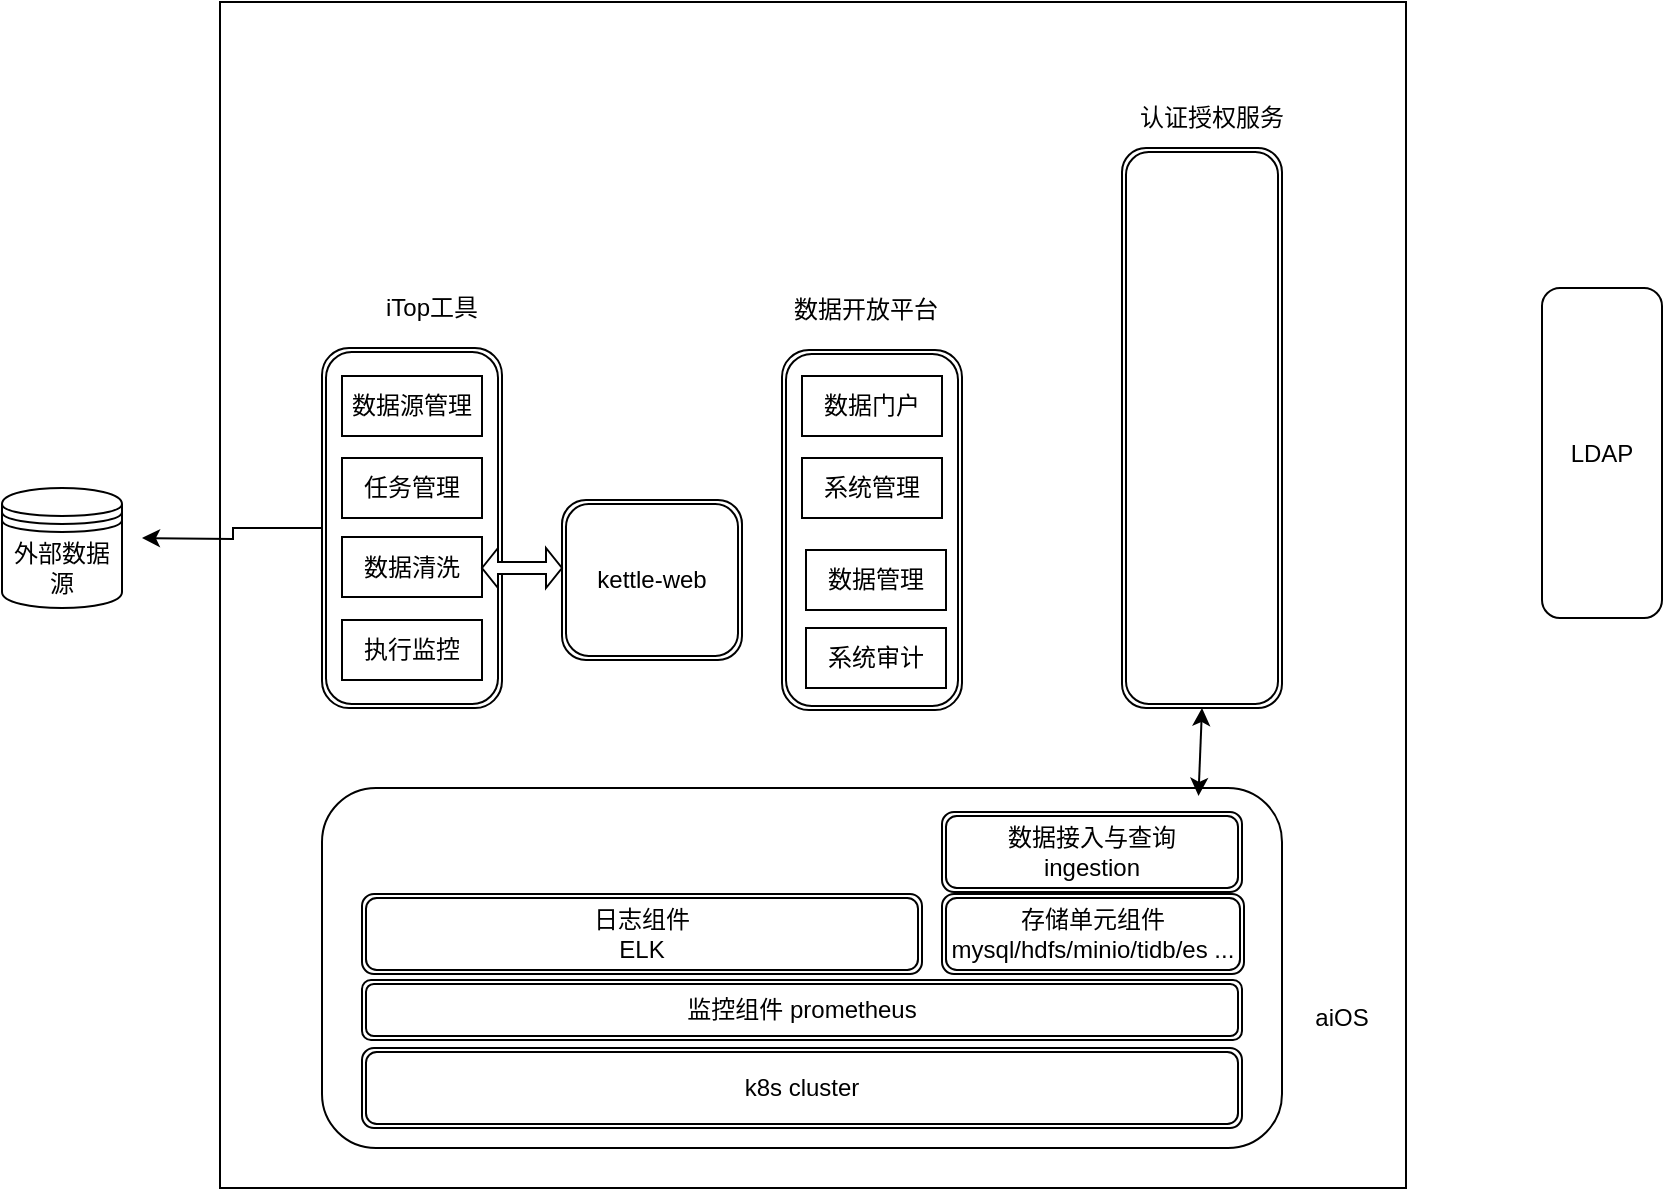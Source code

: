 <mxfile version="14.4.3" type="github">
  <diagram id="kdde09D2nnx4coVuQpx-" name="第 1 页">
    <mxGraphModel dx="1422" dy="794" grid="1" gridSize="10" guides="1" tooltips="1" connect="1" arrows="1" fold="1" page="1" pageScale="1" pageWidth="827" pageHeight="1169" math="0" shadow="0">
      <root>
        <mxCell id="0" />
        <mxCell id="1" parent="0" />
        <mxCell id="gJM25PYip7lrtwRQAck6-2" value="" style="whiteSpace=wrap;html=1;aspect=fixed;" parent="1" vertex="1">
          <mxGeometry x="129" y="57" width="593" height="593" as="geometry" />
        </mxCell>
        <mxCell id="gJM25PYip7lrtwRQAck6-11" value="" style="rounded=1;whiteSpace=wrap;html=1;" parent="1" vertex="1">
          <mxGeometry x="180" y="450" width="480" height="180" as="geometry" />
        </mxCell>
        <mxCell id="HxBF0iYT7sKtN1toAZas-4" value="" style="shape=ext;double=1;rounded=1;whiteSpace=wrap;html=1;" parent="1" vertex="1">
          <mxGeometry x="410" y="231" width="90" height="180" as="geometry" />
        </mxCell>
        <mxCell id="geDU7SRH2CKQkBY8LNWq-4" value="" style="edgeStyle=orthogonalEdgeStyle;rounded=0;orthogonalLoop=1;jettySize=auto;html=1;" edge="1" parent="1" source="HxBF0iYT7sKtN1toAZas-5">
          <mxGeometry relative="1" as="geometry">
            <mxPoint x="90" y="325" as="targetPoint" />
          </mxGeometry>
        </mxCell>
        <mxCell id="HxBF0iYT7sKtN1toAZas-5" value="" style="shape=ext;double=1;rounded=1;whiteSpace=wrap;html=1;" parent="1" vertex="1">
          <mxGeometry x="180" y="230" width="90" height="180" as="geometry" />
        </mxCell>
        <mxCell id="HxBF0iYT7sKtN1toAZas-6" value="k8s cluster" style="shape=ext;double=1;rounded=1;whiteSpace=wrap;html=1;" parent="1" vertex="1">
          <mxGeometry x="200" y="580" width="440" height="40" as="geometry" />
        </mxCell>
        <mxCell id="HxBF0iYT7sKtN1toAZas-7" value="" style="shape=ext;double=1;rounded=1;whiteSpace=wrap;html=1;" parent="1" vertex="1">
          <mxGeometry x="580" y="130" width="80" height="280" as="geometry" />
        </mxCell>
        <mxCell id="gJM25PYip7lrtwRQAck6-3" value="aiOS" style="text;html=1;strokeColor=none;fillColor=none;align=center;verticalAlign=middle;whiteSpace=wrap;rounded=0;" parent="1" vertex="1">
          <mxGeometry x="670" y="550" width="40" height="30" as="geometry" />
        </mxCell>
        <mxCell id="gJM25PYip7lrtwRQAck6-7" value="监控组件 prometheus" style="shape=ext;double=1;rounded=1;whiteSpace=wrap;html=1;" parent="1" vertex="1">
          <mxGeometry x="200" y="546" width="440" height="30" as="geometry" />
        </mxCell>
        <mxCell id="gJM25PYip7lrtwRQAck6-8" value="存储单元组件 &lt;br&gt;mysql/hdfs/minio/tidb/es ..." style="shape=ext;double=1;rounded=1;whiteSpace=wrap;html=1;" parent="1" vertex="1">
          <mxGeometry x="490" y="503" width="151" height="40" as="geometry" />
        </mxCell>
        <mxCell id="gJM25PYip7lrtwRQAck6-10" value="数据接入与查询&lt;br&gt;ingestion" style="shape=ext;double=1;rounded=1;whiteSpace=wrap;html=1;" parent="1" vertex="1">
          <mxGeometry x="490" y="462" width="150" height="40" as="geometry" />
        </mxCell>
        <mxCell id="geDU7SRH2CKQkBY8LNWq-2" value="日志组件&lt;br&gt;ELK" style="shape=ext;double=1;rounded=1;whiteSpace=wrap;html=1;" vertex="1" parent="1">
          <mxGeometry x="200" y="503" width="280" height="40" as="geometry" />
        </mxCell>
        <mxCell id="geDU7SRH2CKQkBY8LNWq-6" value="外部数据源" style="shape=datastore;whiteSpace=wrap;html=1;" vertex="1" parent="1">
          <mxGeometry x="20" y="300" width="60" height="60" as="geometry" />
        </mxCell>
        <mxCell id="geDU7SRH2CKQkBY8LNWq-9" value="" style="endArrow=classic;startArrow=classic;html=1;entryX=0.5;entryY=1;entryDx=0;entryDy=0;exitX=0.913;exitY=0.022;exitDx=0;exitDy=0;exitPerimeter=0;" edge="1" parent="1" source="gJM25PYip7lrtwRQAck6-11" target="HxBF0iYT7sKtN1toAZas-7">
          <mxGeometry width="50" height="50" relative="1" as="geometry">
            <mxPoint x="600" y="460" as="sourcePoint" />
            <mxPoint x="650" y="410" as="targetPoint" />
          </mxGeometry>
        </mxCell>
        <mxCell id="geDU7SRH2CKQkBY8LNWq-16" value="iTop工具" style="text;html=1;strokeColor=none;fillColor=none;align=center;verticalAlign=middle;whiteSpace=wrap;rounded=0;" vertex="1" parent="1">
          <mxGeometry x="210" y="200" width="50" height="20" as="geometry" />
        </mxCell>
        <mxCell id="geDU7SRH2CKQkBY8LNWq-17" value="&lt;span&gt;kettle-web&lt;/span&gt;" style="shape=ext;double=1;rounded=1;whiteSpace=wrap;html=1;" vertex="1" parent="1">
          <mxGeometry x="300" y="306" width="90" height="80" as="geometry" />
        </mxCell>
        <mxCell id="geDU7SRH2CKQkBY8LNWq-19" value="数据源管理" style="rounded=0;whiteSpace=wrap;html=1;" vertex="1" parent="1">
          <mxGeometry x="190" y="244" width="70" height="30" as="geometry" />
        </mxCell>
        <mxCell id="geDU7SRH2CKQkBY8LNWq-20" value="数据清洗" style="rounded=0;whiteSpace=wrap;html=1;" vertex="1" parent="1">
          <mxGeometry x="190" y="324.5" width="70" height="30" as="geometry" />
        </mxCell>
        <mxCell id="geDU7SRH2CKQkBY8LNWq-21" value="任务管理" style="rounded=0;whiteSpace=wrap;html=1;" vertex="1" parent="1">
          <mxGeometry x="190" y="285" width="70" height="30" as="geometry" />
        </mxCell>
        <mxCell id="geDU7SRH2CKQkBY8LNWq-22" value="执行监控" style="rounded=0;whiteSpace=wrap;html=1;" vertex="1" parent="1">
          <mxGeometry x="190" y="366" width="70" height="30" as="geometry" />
        </mxCell>
        <mxCell id="geDU7SRH2CKQkBY8LNWq-33" value="" style="shape=doubleArrow;whiteSpace=wrap;html=1;" vertex="1" parent="1">
          <mxGeometry x="260" y="330" width="40" height="20" as="geometry" />
        </mxCell>
        <mxCell id="geDU7SRH2CKQkBY8LNWq-34" value="数据开放平台" style="text;html=1;strokeColor=none;fillColor=none;align=center;verticalAlign=middle;whiteSpace=wrap;rounded=0;" vertex="1" parent="1">
          <mxGeometry x="412" y="201" width="80" height="20" as="geometry" />
        </mxCell>
        <mxCell id="geDU7SRH2CKQkBY8LNWq-35" value="认证授权服务" style="text;html=1;strokeColor=none;fillColor=none;align=center;verticalAlign=middle;whiteSpace=wrap;rounded=0;" vertex="1" parent="1">
          <mxGeometry x="575" y="105" width="100" height="20" as="geometry" />
        </mxCell>
        <mxCell id="geDU7SRH2CKQkBY8LNWq-53" value="LDAP" style="rounded=1;whiteSpace=wrap;html=1;" vertex="1" parent="1">
          <mxGeometry x="790" y="200" width="60" height="165" as="geometry" />
        </mxCell>
        <mxCell id="geDU7SRH2CKQkBY8LNWq-54" value="数据门户" style="rounded=0;whiteSpace=wrap;html=1;" vertex="1" parent="1">
          <mxGeometry x="420" y="244" width="70" height="30" as="geometry" />
        </mxCell>
        <mxCell id="geDU7SRH2CKQkBY8LNWq-55" value="数据管理" style="rounded=0;whiteSpace=wrap;html=1;" vertex="1" parent="1">
          <mxGeometry x="422" y="331" width="70" height="30" as="geometry" />
        </mxCell>
        <mxCell id="geDU7SRH2CKQkBY8LNWq-56" value="系统审计" style="rounded=0;whiteSpace=wrap;html=1;" vertex="1" parent="1">
          <mxGeometry x="422" y="370" width="70" height="30" as="geometry" />
        </mxCell>
        <mxCell id="geDU7SRH2CKQkBY8LNWq-57" value="系统管理" style="rounded=0;whiteSpace=wrap;html=1;" vertex="1" parent="1">
          <mxGeometry x="420" y="285" width="70" height="30" as="geometry" />
        </mxCell>
      </root>
    </mxGraphModel>
  </diagram>
</mxfile>
